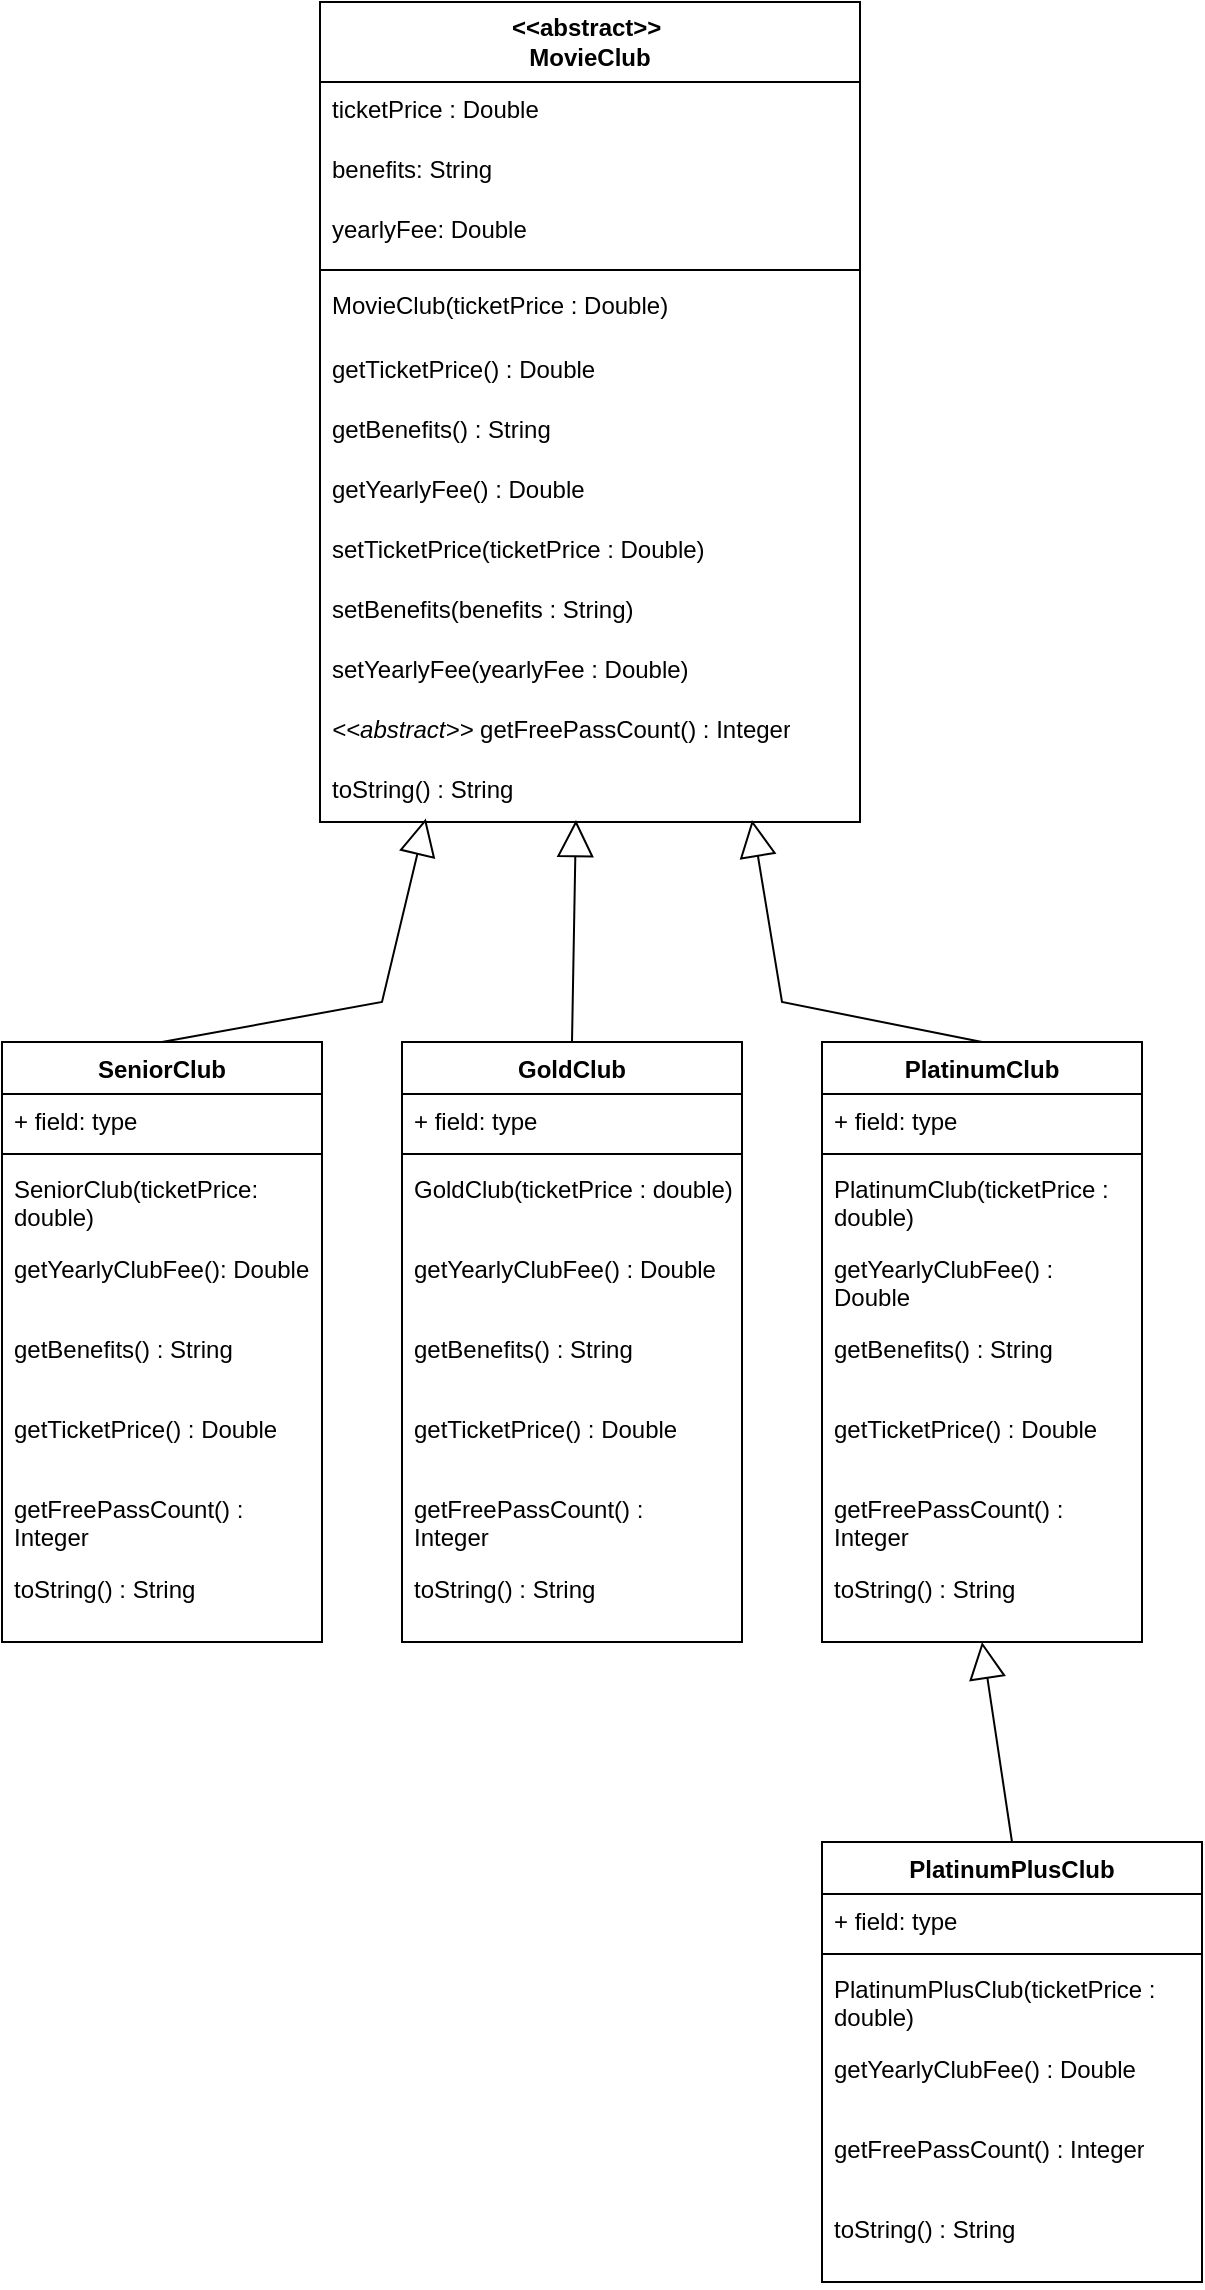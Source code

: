 <mxfile version="22.0.4" type="onedrive">
  <diagram id="C5RBs43oDa-KdzZeNtuy" name="Page-1">
    <mxGraphModel grid="1" page="1" gridSize="10" guides="1" tooltips="1" connect="1" arrows="1" fold="1" pageScale="1" pageWidth="827" pageHeight="1169" background="none" math="0" shadow="0">
      <root>
        <mxCell id="WIyWlLk6GJQsqaUBKTNV-0" />
        <mxCell id="WIyWlLk6GJQsqaUBKTNV-1" parent="WIyWlLk6GJQsqaUBKTNV-0" />
        <mxCell id="25GnvPypOnWD826VEf8Y-5" value="PlatinumClub" style="swimlane;fontStyle=1;align=center;verticalAlign=top;childLayout=stackLayout;horizontal=1;startSize=26;horizontalStack=0;resizeParent=1;resizeParentMax=0;resizeLast=0;collapsible=1;marginBottom=0;whiteSpace=wrap;html=1;" vertex="1" parent="WIyWlLk6GJQsqaUBKTNV-1">
          <mxGeometry x="530" y="80" width="160" height="300" as="geometry" />
        </mxCell>
        <mxCell id="25GnvPypOnWD826VEf8Y-6" value="+ field: type" style="text;strokeColor=none;fillColor=none;align=left;verticalAlign=top;spacingLeft=4;spacingRight=4;overflow=hidden;rotatable=0;points=[[0,0.5],[1,0.5]];portConstraint=eastwest;whiteSpace=wrap;html=1;" vertex="1" parent="25GnvPypOnWD826VEf8Y-5">
          <mxGeometry y="26" width="160" height="26" as="geometry" />
        </mxCell>
        <mxCell id="25GnvPypOnWD826VEf8Y-7" value="" style="line;strokeWidth=1;fillColor=none;align=left;verticalAlign=middle;spacingTop=-1;spacingLeft=3;spacingRight=3;rotatable=0;labelPosition=right;points=[];portConstraint=eastwest;strokeColor=inherit;" vertex="1" parent="25GnvPypOnWD826VEf8Y-5">
          <mxGeometry y="52" width="160" height="8" as="geometry" />
        </mxCell>
        <mxCell id="25GnvPypOnWD826VEf8Y-35" value="PlatinumClub(ticketPrice : double)" style="text;strokeColor=none;fillColor=none;align=left;verticalAlign=top;spacingLeft=4;spacingRight=4;overflow=hidden;rotatable=0;points=[[0,0.5],[1,0.5]];portConstraint=eastwest;whiteSpace=wrap;html=1;" vertex="1" parent="25GnvPypOnWD826VEf8Y-5">
          <mxGeometry y="60" width="160" height="40" as="geometry" />
        </mxCell>
        <mxCell id="25GnvPypOnWD826VEf8Y-38" value="getYearlyClubFee() : Double" style="text;strokeColor=none;fillColor=none;align=left;verticalAlign=top;spacingLeft=4;spacingRight=4;overflow=hidden;rotatable=0;points=[[0,0.5],[1,0.5]];portConstraint=eastwest;whiteSpace=wrap;html=1;" vertex="1" parent="25GnvPypOnWD826VEf8Y-5">
          <mxGeometry y="100" width="160" height="40" as="geometry" />
        </mxCell>
        <mxCell id="25GnvPypOnWD826VEf8Y-39" value="getBenefits() : String" style="text;strokeColor=none;fillColor=none;align=left;verticalAlign=top;spacingLeft=4;spacingRight=4;overflow=hidden;rotatable=0;points=[[0,0.5],[1,0.5]];portConstraint=eastwest;whiteSpace=wrap;html=1;" vertex="1" parent="25GnvPypOnWD826VEf8Y-5">
          <mxGeometry y="140" width="160" height="40" as="geometry" />
        </mxCell>
        <mxCell id="25GnvPypOnWD826VEf8Y-40" value="getTicketPrice() : Double" style="text;strokeColor=none;fillColor=none;align=left;verticalAlign=top;spacingLeft=4;spacingRight=4;overflow=hidden;rotatable=0;points=[[0,0.5],[1,0.5]];portConstraint=eastwest;whiteSpace=wrap;html=1;" vertex="1" parent="25GnvPypOnWD826VEf8Y-5">
          <mxGeometry y="180" width="160" height="40" as="geometry" />
        </mxCell>
        <mxCell id="25GnvPypOnWD826VEf8Y-41" value="getFreePassCount() : Integer" style="text;strokeColor=none;fillColor=none;align=left;verticalAlign=top;spacingLeft=4;spacingRight=4;overflow=hidden;rotatable=0;points=[[0,0.5],[1,0.5]];portConstraint=eastwest;whiteSpace=wrap;html=1;" vertex="1" parent="25GnvPypOnWD826VEf8Y-5">
          <mxGeometry y="220" width="160" height="40" as="geometry" />
        </mxCell>
        <mxCell id="XkOzKV3RU2RKZtFzrGBF-11" value="toString() : String" style="text;strokeColor=none;fillColor=none;align=left;verticalAlign=top;spacingLeft=4;spacingRight=4;overflow=hidden;rotatable=0;points=[[0,0.5],[1,0.5]];portConstraint=eastwest;whiteSpace=wrap;html=1;" vertex="1" parent="25GnvPypOnWD826VEf8Y-5">
          <mxGeometry y="260" width="160" height="40" as="geometry" />
        </mxCell>
        <mxCell id="25GnvPypOnWD826VEf8Y-9" value="GoldClub" style="swimlane;fontStyle=1;align=center;verticalAlign=top;childLayout=stackLayout;horizontal=1;startSize=26;horizontalStack=0;resizeParent=1;resizeParentMax=0;resizeLast=0;collapsible=1;marginBottom=0;whiteSpace=wrap;html=1;" vertex="1" parent="WIyWlLk6GJQsqaUBKTNV-1">
          <mxGeometry x="320" y="80" width="170" height="300" as="geometry" />
        </mxCell>
        <mxCell id="25GnvPypOnWD826VEf8Y-10" value="+ field: type" style="text;strokeColor=none;fillColor=none;align=left;verticalAlign=top;spacingLeft=4;spacingRight=4;overflow=hidden;rotatable=0;points=[[0,0.5],[1,0.5]];portConstraint=eastwest;whiteSpace=wrap;html=1;" vertex="1" parent="25GnvPypOnWD826VEf8Y-9">
          <mxGeometry y="26" width="170" height="26" as="geometry" />
        </mxCell>
        <mxCell id="25GnvPypOnWD826VEf8Y-11" value="" style="line;strokeWidth=1;fillColor=none;align=left;verticalAlign=middle;spacingTop=-1;spacingLeft=3;spacingRight=3;rotatable=0;labelPosition=right;points=[];portConstraint=eastwest;strokeColor=inherit;" vertex="1" parent="25GnvPypOnWD826VEf8Y-9">
          <mxGeometry y="52" width="170" height="8" as="geometry" />
        </mxCell>
        <mxCell id="25GnvPypOnWD826VEf8Y-12" value="GoldClub(ticketPrice : double)" style="text;strokeColor=none;fillColor=none;align=left;verticalAlign=top;spacingLeft=4;spacingRight=4;overflow=hidden;rotatable=0;points=[[0,0.5],[1,0.5]];portConstraint=eastwest;whiteSpace=wrap;html=1;" vertex="1" parent="25GnvPypOnWD826VEf8Y-9">
          <mxGeometry y="60" width="170" height="40" as="geometry" />
        </mxCell>
        <mxCell id="25GnvPypOnWD826VEf8Y-30" value="getYearlyClubFee() : Double" style="text;strokeColor=none;fillColor=none;align=left;verticalAlign=top;spacingLeft=4;spacingRight=4;overflow=hidden;rotatable=0;points=[[0,0.5],[1,0.5]];portConstraint=eastwest;whiteSpace=wrap;html=1;" vertex="1" parent="25GnvPypOnWD826VEf8Y-9">
          <mxGeometry y="100" width="170" height="40" as="geometry" />
        </mxCell>
        <mxCell id="25GnvPypOnWD826VEf8Y-32" value="getBenefits() : String&amp;nbsp;" style="text;strokeColor=none;fillColor=none;align=left;verticalAlign=top;spacingLeft=4;spacingRight=4;overflow=hidden;rotatable=0;points=[[0,0.5],[1,0.5]];portConstraint=eastwest;whiteSpace=wrap;html=1;" vertex="1" parent="25GnvPypOnWD826VEf8Y-9">
          <mxGeometry y="140" width="170" height="40" as="geometry" />
        </mxCell>
        <mxCell id="25GnvPypOnWD826VEf8Y-34" value="getTicketPrice() : Double" style="text;strokeColor=none;fillColor=none;align=left;verticalAlign=top;spacingLeft=4;spacingRight=4;overflow=hidden;rotatable=0;points=[[0,0.5],[1,0.5]];portConstraint=eastwest;whiteSpace=wrap;html=1;" vertex="1" parent="25GnvPypOnWD826VEf8Y-9">
          <mxGeometry y="180" width="170" height="40" as="geometry" />
        </mxCell>
        <mxCell id="25GnvPypOnWD826VEf8Y-37" value="getFreePassCount() :&lt;br&gt;Integer" style="text;strokeColor=none;fillColor=none;align=left;verticalAlign=top;spacingLeft=4;spacingRight=4;overflow=hidden;rotatable=0;points=[[0,0.5],[1,0.5]];portConstraint=eastwest;whiteSpace=wrap;html=1;" vertex="1" parent="25GnvPypOnWD826VEf8Y-9">
          <mxGeometry y="220" width="170" height="40" as="geometry" />
        </mxCell>
        <mxCell id="XkOzKV3RU2RKZtFzrGBF-10" value="toString() : String" style="text;strokeColor=none;fillColor=none;align=left;verticalAlign=top;spacingLeft=4;spacingRight=4;overflow=hidden;rotatable=0;points=[[0,0.5],[1,0.5]];portConstraint=eastwest;whiteSpace=wrap;html=1;" vertex="1" parent="25GnvPypOnWD826VEf8Y-9">
          <mxGeometry y="260" width="170" height="40" as="geometry" />
        </mxCell>
        <mxCell id="25GnvPypOnWD826VEf8Y-13" value="SeniorClub" style="swimlane;fontStyle=1;align=center;verticalAlign=top;childLayout=stackLayout;horizontal=1;startSize=26;horizontalStack=0;resizeParent=1;resizeParentMax=0;resizeLast=0;collapsible=1;marginBottom=0;whiteSpace=wrap;html=1;" vertex="1" parent="WIyWlLk6GJQsqaUBKTNV-1">
          <mxGeometry x="120" y="80" width="160" height="300" as="geometry" />
        </mxCell>
        <mxCell id="25GnvPypOnWD826VEf8Y-14" value="+ field: type" style="text;strokeColor=none;fillColor=none;align=left;verticalAlign=top;spacingLeft=4;spacingRight=4;overflow=hidden;rotatable=0;points=[[0,0.5],[1,0.5]];portConstraint=eastwest;whiteSpace=wrap;html=1;" vertex="1" parent="25GnvPypOnWD826VEf8Y-13">
          <mxGeometry y="26" width="160" height="26" as="geometry" />
        </mxCell>
        <mxCell id="25GnvPypOnWD826VEf8Y-15" value="" style="line;strokeWidth=1;fillColor=none;align=left;verticalAlign=middle;spacingTop=-1;spacingLeft=3;spacingRight=3;rotatable=0;labelPosition=right;points=[];portConstraint=eastwest;strokeColor=inherit;" vertex="1" parent="25GnvPypOnWD826VEf8Y-13">
          <mxGeometry y="52" width="160" height="8" as="geometry" />
        </mxCell>
        <mxCell id="25GnvPypOnWD826VEf8Y-16" value="SeniorClub(ticketPrice: double)" style="text;strokeColor=none;fillColor=none;align=left;verticalAlign=top;spacingLeft=4;spacingRight=4;overflow=hidden;rotatable=0;points=[[0,0.5],[1,0.5]];portConstraint=eastwest;whiteSpace=wrap;html=1;" vertex="1" parent="25GnvPypOnWD826VEf8Y-13">
          <mxGeometry y="60" width="160" height="40" as="geometry" />
        </mxCell>
        <mxCell id="25GnvPypOnWD826VEf8Y-29" value="getYearlyClubFee(): Double" style="text;strokeColor=none;fillColor=none;align=left;verticalAlign=top;spacingLeft=4;spacingRight=4;overflow=hidden;rotatable=0;points=[[0,0.5],[1,0.5]];portConstraint=eastwest;whiteSpace=wrap;html=1;" vertex="1" parent="25GnvPypOnWD826VEf8Y-13">
          <mxGeometry y="100" width="160" height="40" as="geometry" />
        </mxCell>
        <mxCell id="25GnvPypOnWD826VEf8Y-31" value="getBenefits() : String&amp;nbsp;" style="text;strokeColor=none;fillColor=none;align=left;verticalAlign=top;spacingLeft=4;spacingRight=4;overflow=hidden;rotatable=0;points=[[0,0.5],[1,0.5]];portConstraint=eastwest;whiteSpace=wrap;html=1;" vertex="1" parent="25GnvPypOnWD826VEf8Y-13">
          <mxGeometry y="140" width="160" height="40" as="geometry" />
        </mxCell>
        <mxCell id="25GnvPypOnWD826VEf8Y-33" value="getTicketPrice() : Double" style="text;strokeColor=none;fillColor=none;align=left;verticalAlign=top;spacingLeft=4;spacingRight=4;overflow=hidden;rotatable=0;points=[[0,0.5],[1,0.5]];portConstraint=eastwest;whiteSpace=wrap;html=1;" vertex="1" parent="25GnvPypOnWD826VEf8Y-13">
          <mxGeometry y="180" width="160" height="40" as="geometry" />
        </mxCell>
        <mxCell id="25GnvPypOnWD826VEf8Y-36" value="getFreePassCount() :&amp;nbsp;&lt;br&gt;Integer" style="text;strokeColor=none;fillColor=none;align=left;verticalAlign=top;spacingLeft=4;spacingRight=4;overflow=hidden;rotatable=0;points=[[0,0.5],[1,0.5]];portConstraint=eastwest;whiteSpace=wrap;html=1;" vertex="1" parent="25GnvPypOnWD826VEf8Y-13">
          <mxGeometry y="220" width="160" height="40" as="geometry" />
        </mxCell>
        <mxCell id="XkOzKV3RU2RKZtFzrGBF-9" value="toString() : String" style="text;strokeColor=none;fillColor=none;align=left;verticalAlign=top;spacingLeft=4;spacingRight=4;overflow=hidden;rotatable=0;points=[[0,0.5],[1,0.5]];portConstraint=eastwest;whiteSpace=wrap;html=1;" vertex="1" parent="25GnvPypOnWD826VEf8Y-13">
          <mxGeometry y="260" width="160" height="40" as="geometry" />
        </mxCell>
        <mxCell id="25GnvPypOnWD826VEf8Y-19" value="PlatinumPlusClub" style="swimlane;fontStyle=1;align=center;verticalAlign=top;childLayout=stackLayout;horizontal=1;startSize=26;horizontalStack=0;resizeParent=1;resizeParentMax=0;resizeLast=0;collapsible=1;marginBottom=0;whiteSpace=wrap;html=1;" vertex="1" parent="WIyWlLk6GJQsqaUBKTNV-1">
          <mxGeometry x="530" y="480" width="190" height="220" as="geometry" />
        </mxCell>
        <mxCell id="25GnvPypOnWD826VEf8Y-20" value="+ field: type" style="text;strokeColor=none;fillColor=none;align=left;verticalAlign=top;spacingLeft=4;spacingRight=4;overflow=hidden;rotatable=0;points=[[0,0.5],[1,0.5]];portConstraint=eastwest;whiteSpace=wrap;html=1;" vertex="1" parent="25GnvPypOnWD826VEf8Y-19">
          <mxGeometry y="26" width="190" height="26" as="geometry" />
        </mxCell>
        <mxCell id="25GnvPypOnWD826VEf8Y-21" value="" style="line;strokeWidth=1;fillColor=none;align=left;verticalAlign=middle;spacingTop=-1;spacingLeft=3;spacingRight=3;rotatable=0;labelPosition=right;points=[];portConstraint=eastwest;strokeColor=inherit;" vertex="1" parent="25GnvPypOnWD826VEf8Y-19">
          <mxGeometry y="52" width="190" height="8" as="geometry" />
        </mxCell>
        <mxCell id="25GnvPypOnWD826VEf8Y-22" value="PlatinumPlusClub(ticketPrice : double)" style="text;strokeColor=none;fillColor=none;align=left;verticalAlign=top;spacingLeft=4;spacingRight=4;overflow=hidden;rotatable=0;points=[[0,0.5],[1,0.5]];portConstraint=eastwest;whiteSpace=wrap;html=1;" vertex="1" parent="25GnvPypOnWD826VEf8Y-19">
          <mxGeometry y="60" width="190" height="40" as="geometry" />
        </mxCell>
        <mxCell id="IvgJyu7y5QarycXvexQq-0" value="getYearlyClubFee() : Double" style="text;strokeColor=none;fillColor=none;align=left;verticalAlign=top;spacingLeft=4;spacingRight=4;overflow=hidden;rotatable=0;points=[[0,0.5],[1,0.5]];portConstraint=eastwest;whiteSpace=wrap;html=1;" vertex="1" parent="25GnvPypOnWD826VEf8Y-19">
          <mxGeometry y="100" width="190" height="40" as="geometry" />
        </mxCell>
        <mxCell id="IvgJyu7y5QarycXvexQq-1" value="getFreePassCount() : Integer" style="text;strokeColor=none;fillColor=none;align=left;verticalAlign=top;spacingLeft=4;spacingRight=4;overflow=hidden;rotatable=0;points=[[0,0.5],[1,0.5]];portConstraint=eastwest;whiteSpace=wrap;html=1;" vertex="1" parent="25GnvPypOnWD826VEf8Y-19">
          <mxGeometry y="140" width="190" height="40" as="geometry" />
        </mxCell>
        <mxCell id="XkOzKV3RU2RKZtFzrGBF-12" value="toString() : String" style="text;strokeColor=none;fillColor=none;align=left;verticalAlign=top;spacingLeft=4;spacingRight=4;overflow=hidden;rotatable=0;points=[[0,0.5],[1,0.5]];portConstraint=eastwest;whiteSpace=wrap;html=1;" vertex="1" parent="25GnvPypOnWD826VEf8Y-19">
          <mxGeometry y="180" width="190" height="40" as="geometry" />
        </mxCell>
        <mxCell id="25GnvPypOnWD826VEf8Y-24" value="" style="endArrow=block;endSize=16;endFill=0;html=1;rounded=0;exitX=0.5;exitY=0;exitDx=0;exitDy=0;entryX=0.196;entryY=0.942;entryDx=0;entryDy=0;entryPerimeter=0;" edge="1" parent="WIyWlLk6GJQsqaUBKTNV-1" source="25GnvPypOnWD826VEf8Y-13" target="XkOzKV3RU2RKZtFzrGBF-5">
          <mxGeometry width="160" relative="1" as="geometry">
            <mxPoint x="120" y="354.76" as="sourcePoint" />
            <mxPoint x="330" y="20" as="targetPoint" />
            <Array as="points">
              <mxPoint x="310" y="60" />
            </Array>
          </mxGeometry>
        </mxCell>
        <mxCell id="IvgJyu7y5QarycXvexQq-2" value="" style="endArrow=block;endSize=16;endFill=0;html=1;rounded=0;exitX=0.5;exitY=0;exitDx=0;exitDy=0;entryX=0.474;entryY=0.967;entryDx=0;entryDy=0;entryPerimeter=0;" edge="1" parent="WIyWlLk6GJQsqaUBKTNV-1" source="25GnvPypOnWD826VEf8Y-9" target="XkOzKV3RU2RKZtFzrGBF-5">
          <mxGeometry width="160" relative="1" as="geometry">
            <mxPoint x="330" y="260" as="sourcePoint" />
            <mxPoint x="405" as="targetPoint" />
          </mxGeometry>
        </mxCell>
        <mxCell id="IvgJyu7y5QarycXvexQq-3" value="" style="endArrow=block;endSize=16;endFill=0;html=1;rounded=0;exitX=0.5;exitY=0;exitDx=0;exitDy=0;entryX=0.8;entryY=0.967;entryDx=0;entryDy=0;entryPerimeter=0;" edge="1" parent="WIyWlLk6GJQsqaUBKTNV-1" source="25GnvPypOnWD826VEf8Y-5" target="XkOzKV3RU2RKZtFzrGBF-5">
          <mxGeometry x="0.042" y="4" width="160" relative="1" as="geometry">
            <mxPoint x="530" y="190" as="sourcePoint" />
            <mxPoint x="600" y="190" as="targetPoint" />
            <mxPoint as="offset" />
            <Array as="points">
              <mxPoint x="510" y="60" />
            </Array>
          </mxGeometry>
        </mxCell>
        <mxCell id="IvgJyu7y5QarycXvexQq-4" value="" style="endArrow=block;endSize=16;endFill=0;html=1;rounded=0;exitX=0.5;exitY=0;exitDx=0;exitDy=0;" edge="1" parent="WIyWlLk6GJQsqaUBKTNV-1" source="25GnvPypOnWD826VEf8Y-19">
          <mxGeometry width="160" relative="1" as="geometry">
            <mxPoint x="575" y="610" as="sourcePoint" />
            <mxPoint x="610" y="380" as="targetPoint" />
          </mxGeometry>
        </mxCell>
        <mxCell id="25GnvPypOnWD826VEf8Y-1" value="&amp;lt;&amp;lt;abstract&amp;gt;&amp;gt;&amp;nbsp;&lt;br style=&quot;font-size: 12px;&quot;&gt;MovieClub" style="swimlane;fontStyle=1;align=center;verticalAlign=middle;childLayout=stackLayout;horizontal=1;startSize=40;horizontalStack=0;resizeParent=1;resizeParentMax=0;resizeLast=0;collapsible=1;marginBottom=0;whiteSpace=wrap;html=1;spacingTop=0;spacing=0;spacingLeft=0;spacingBottom=0;fontSize=12;" vertex="1" parent="WIyWlLk6GJQsqaUBKTNV-1">
          <mxGeometry x="279" y="-440" width="270" height="410" as="geometry">
            <mxRectangle x="280" y="-410" width="120" height="40" as="alternateBounds" />
          </mxGeometry>
        </mxCell>
        <mxCell id="25GnvPypOnWD826VEf8Y-2" value="ticketPrice : Double" style="text;strokeColor=none;fillColor=none;align=left;verticalAlign=top;spacingLeft=4;spacingRight=4;overflow=hidden;rotatable=0;points=[[0,0.5],[1,0.5]];portConstraint=eastwest;whiteSpace=wrap;html=1;" vertex="1" parent="25GnvPypOnWD826VEf8Y-1">
          <mxGeometry y="40" width="270" height="30" as="geometry" />
        </mxCell>
        <mxCell id="25GnvPypOnWD826VEf8Y-25" value="benefits: String" style="text;strokeColor=none;fillColor=none;align=left;verticalAlign=top;spacingLeft=4;spacingRight=4;overflow=hidden;rotatable=0;points=[[0,0.5],[1,0.5]];portConstraint=eastwest;whiteSpace=wrap;html=1;" vertex="1" parent="25GnvPypOnWD826VEf8Y-1">
          <mxGeometry y="70" width="270" height="30" as="geometry" />
        </mxCell>
        <mxCell id="25GnvPypOnWD826VEf8Y-26" value="yearlyFee: Double" style="text;strokeColor=none;fillColor=none;align=left;verticalAlign=top;spacingLeft=4;spacingRight=4;overflow=hidden;rotatable=0;points=[[0,0.5],[1,0.5]];portConstraint=eastwest;whiteSpace=wrap;html=1;" vertex="1" parent="25GnvPypOnWD826VEf8Y-1">
          <mxGeometry y="100" width="270" height="30" as="geometry" />
        </mxCell>
        <mxCell id="25GnvPypOnWD826VEf8Y-3" value="" style="line;strokeWidth=1;fillColor=none;align=left;verticalAlign=middle;spacingTop=-1;spacingLeft=3;spacingRight=3;rotatable=0;labelPosition=right;points=[];portConstraint=eastwest;strokeColor=inherit;" vertex="1" parent="25GnvPypOnWD826VEf8Y-1">
          <mxGeometry y="130" width="270" height="8" as="geometry" />
        </mxCell>
        <mxCell id="25GnvPypOnWD826VEf8Y-4" value="MovieClub(ticketPrice : Double)" style="text;strokeColor=none;fillColor=none;align=left;verticalAlign=top;spacingLeft=4;spacingRight=4;overflow=hidden;rotatable=0;points=[[0,0.5],[1,0.5]];portConstraint=eastwest;whiteSpace=wrap;html=1;" vertex="1" parent="25GnvPypOnWD826VEf8Y-1">
          <mxGeometry y="138" width="270" height="32" as="geometry" />
        </mxCell>
        <mxCell id="25GnvPypOnWD826VEf8Y-27" value="getTicketPrice() : Double" style="text;strokeColor=none;fillColor=none;align=left;verticalAlign=top;spacingLeft=4;spacingRight=4;overflow=hidden;rotatable=0;points=[[0,0.5],[1,0.5]];portConstraint=eastwest;whiteSpace=wrap;html=1;" vertex="1" parent="25GnvPypOnWD826VEf8Y-1">
          <mxGeometry y="170" width="270" height="30" as="geometry" />
        </mxCell>
        <mxCell id="XkOzKV3RU2RKZtFzrGBF-0" value="getBenefits() : String" style="text;strokeColor=none;fillColor=none;align=left;verticalAlign=top;spacingLeft=4;spacingRight=4;overflow=hidden;rotatable=0;points=[[0,0.5],[1,0.5]];portConstraint=eastwest;whiteSpace=wrap;html=1;" vertex="1" parent="25GnvPypOnWD826VEf8Y-1">
          <mxGeometry y="200" width="270" height="30" as="geometry" />
        </mxCell>
        <mxCell id="XkOzKV3RU2RKZtFzrGBF-1" value="getYearlyFee() : Double" style="text;strokeColor=none;fillColor=none;align=left;verticalAlign=top;spacingLeft=4;spacingRight=4;overflow=hidden;rotatable=0;points=[[0,0.5],[1,0.5]];portConstraint=eastwest;whiteSpace=wrap;html=1;" vertex="1" parent="25GnvPypOnWD826VEf8Y-1">
          <mxGeometry y="230" width="270" height="30" as="geometry" />
        </mxCell>
        <mxCell id="25GnvPypOnWD826VEf8Y-28" value="setTicketPrice(ticketPrice : Double)" style="text;strokeColor=none;fillColor=none;align=left;verticalAlign=top;spacingLeft=4;spacingRight=4;overflow=hidden;rotatable=0;points=[[0,0.5],[1,0.5]];portConstraint=eastwest;whiteSpace=wrap;html=1;" vertex="1" parent="25GnvPypOnWD826VEf8Y-1">
          <mxGeometry y="260" width="270" height="30" as="geometry" />
        </mxCell>
        <mxCell id="XkOzKV3RU2RKZtFzrGBF-2" value="setBenefits(benefits : String)" style="text;strokeColor=none;fillColor=none;align=left;verticalAlign=top;spacingLeft=4;spacingRight=4;overflow=hidden;rotatable=0;points=[[0,0.5],[1,0.5]];portConstraint=eastwest;whiteSpace=wrap;html=1;" vertex="1" parent="25GnvPypOnWD826VEf8Y-1">
          <mxGeometry y="290" width="270" height="30" as="geometry" />
        </mxCell>
        <mxCell id="XkOzKV3RU2RKZtFzrGBF-3" value="setYearlyFee(yearlyFee : Double)" style="text;strokeColor=none;fillColor=none;align=left;verticalAlign=top;spacingLeft=4;spacingRight=4;overflow=hidden;rotatable=0;points=[[0,0.5],[1,0.5]];portConstraint=eastwest;whiteSpace=wrap;html=1;" vertex="1" parent="25GnvPypOnWD826VEf8Y-1">
          <mxGeometry y="320" width="270" height="30" as="geometry" />
        </mxCell>
        <mxCell id="XkOzKV3RU2RKZtFzrGBF-4" value="&lt;i&gt;&amp;lt;&amp;lt;abstract&amp;gt;&amp;gt;&lt;/i&gt; getFreePassCount() : Integer" style="text;strokeColor=none;fillColor=none;align=left;verticalAlign=top;spacingLeft=4;spacingRight=4;overflow=hidden;rotatable=0;points=[[0,0.5],[1,0.5]];portConstraint=eastwest;whiteSpace=wrap;html=1;" vertex="1" parent="25GnvPypOnWD826VEf8Y-1">
          <mxGeometry y="350" width="270" height="30" as="geometry" />
        </mxCell>
        <mxCell id="XkOzKV3RU2RKZtFzrGBF-5" value="toString() : String" style="text;strokeColor=none;fillColor=none;align=left;verticalAlign=top;spacingLeft=4;spacingRight=4;overflow=hidden;rotatable=0;points=[[0,0.5],[1,0.5]];portConstraint=eastwest;whiteSpace=wrap;html=1;" vertex="1" parent="25GnvPypOnWD826VEf8Y-1">
          <mxGeometry y="380" width="270" height="30" as="geometry" />
        </mxCell>
      </root>
    </mxGraphModel>
  </diagram>
</mxfile>
